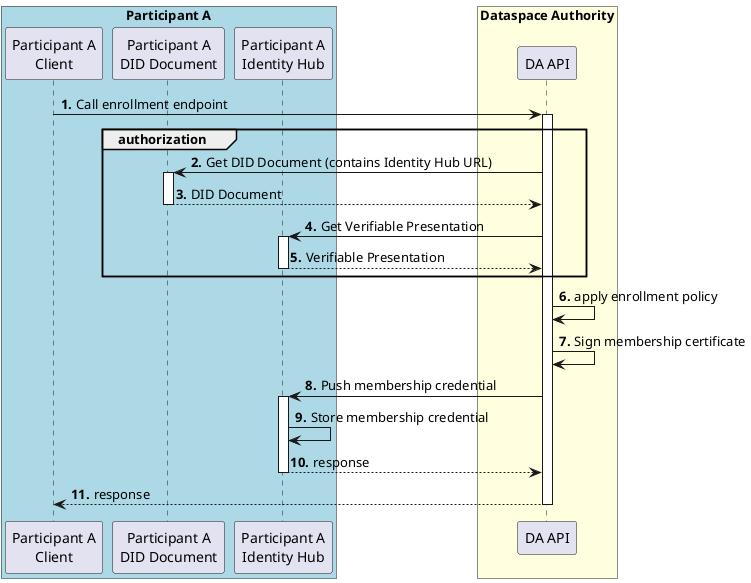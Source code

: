 @startuml
autonumber "<b>0'.'"
box "Participant A" #LightBlue
Participant "Participant A\nClient" as ParticipantA
Participant "Participant A\nDID Document" as DID
Participant "Participant A\nIdentity Hub" as IDHUB
end box
box "Dataspace Authority" #LightYellow
Participant "DA API" as DA
end box

ParticipantA -> DA ++: Call enrollment endpoint
group authorization
    DA -> DID ++: Get DID Document (contains Identity Hub URL)
    return DID Document
    DA -> IDHUB ++: Get Verifiable Presentation
    return Verifiable Presentation
end

DA -> DA: apply enrollment policy
DA -> DA: Sign membership certificate
DA -> IDHUB ++: Push membership credential
IDHUB -> IDHUB: Store membership credential
return response
return response

@enduml